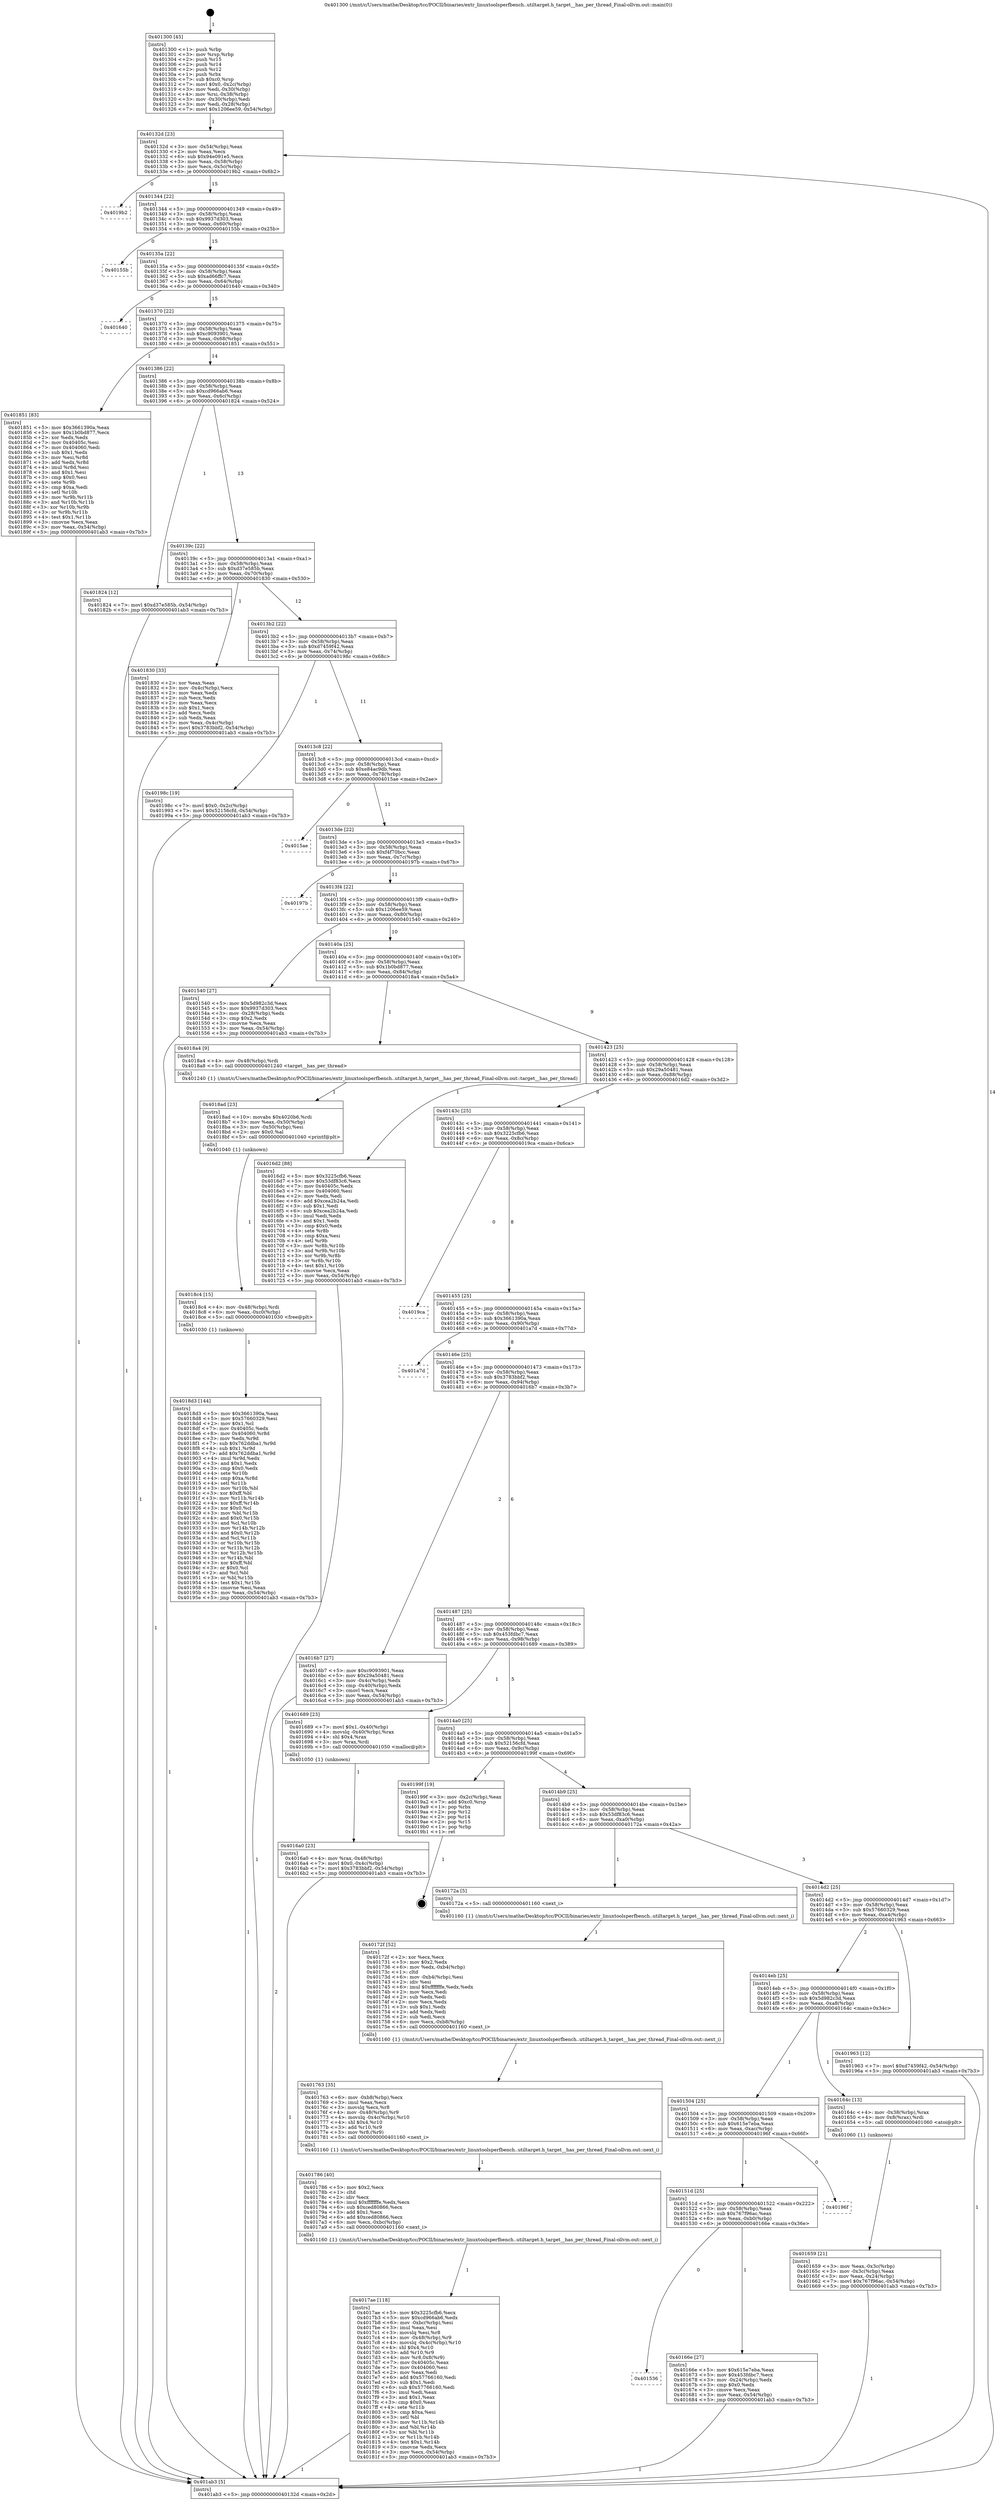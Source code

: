 digraph "0x401300" {
  label = "0x401300 (/mnt/c/Users/mathe/Desktop/tcc/POCII/binaries/extr_linuxtoolsperfbench..utiltarget.h_target__has_per_thread_Final-ollvm.out::main(0))"
  labelloc = "t"
  node[shape=record]

  Entry [label="",width=0.3,height=0.3,shape=circle,fillcolor=black,style=filled]
  "0x40132d" [label="{
     0x40132d [23]\l
     | [instrs]\l
     &nbsp;&nbsp;0x40132d \<+3\>: mov -0x54(%rbp),%eax\l
     &nbsp;&nbsp;0x401330 \<+2\>: mov %eax,%ecx\l
     &nbsp;&nbsp;0x401332 \<+6\>: sub $0x94e091e5,%ecx\l
     &nbsp;&nbsp;0x401338 \<+3\>: mov %eax,-0x58(%rbp)\l
     &nbsp;&nbsp;0x40133b \<+3\>: mov %ecx,-0x5c(%rbp)\l
     &nbsp;&nbsp;0x40133e \<+6\>: je 00000000004019b2 \<main+0x6b2\>\l
  }"]
  "0x4019b2" [label="{
     0x4019b2\l
  }", style=dashed]
  "0x401344" [label="{
     0x401344 [22]\l
     | [instrs]\l
     &nbsp;&nbsp;0x401344 \<+5\>: jmp 0000000000401349 \<main+0x49\>\l
     &nbsp;&nbsp;0x401349 \<+3\>: mov -0x58(%rbp),%eax\l
     &nbsp;&nbsp;0x40134c \<+5\>: sub $0x9937d303,%eax\l
     &nbsp;&nbsp;0x401351 \<+3\>: mov %eax,-0x60(%rbp)\l
     &nbsp;&nbsp;0x401354 \<+6\>: je 000000000040155b \<main+0x25b\>\l
  }"]
  Exit [label="",width=0.3,height=0.3,shape=circle,fillcolor=black,style=filled,peripheries=2]
  "0x40155b" [label="{
     0x40155b\l
  }", style=dashed]
  "0x40135a" [label="{
     0x40135a [22]\l
     | [instrs]\l
     &nbsp;&nbsp;0x40135a \<+5\>: jmp 000000000040135f \<main+0x5f\>\l
     &nbsp;&nbsp;0x40135f \<+3\>: mov -0x58(%rbp),%eax\l
     &nbsp;&nbsp;0x401362 \<+5\>: sub $0xad66ffc7,%eax\l
     &nbsp;&nbsp;0x401367 \<+3\>: mov %eax,-0x64(%rbp)\l
     &nbsp;&nbsp;0x40136a \<+6\>: je 0000000000401640 \<main+0x340\>\l
  }"]
  "0x4018d3" [label="{
     0x4018d3 [144]\l
     | [instrs]\l
     &nbsp;&nbsp;0x4018d3 \<+5\>: mov $0x3661390a,%eax\l
     &nbsp;&nbsp;0x4018d8 \<+5\>: mov $0x57660329,%esi\l
     &nbsp;&nbsp;0x4018dd \<+2\>: mov $0x1,%cl\l
     &nbsp;&nbsp;0x4018df \<+7\>: mov 0x40405c,%edx\l
     &nbsp;&nbsp;0x4018e6 \<+8\>: mov 0x404060,%r8d\l
     &nbsp;&nbsp;0x4018ee \<+3\>: mov %edx,%r9d\l
     &nbsp;&nbsp;0x4018f1 \<+7\>: sub $0x762ddba1,%r9d\l
     &nbsp;&nbsp;0x4018f8 \<+4\>: sub $0x1,%r9d\l
     &nbsp;&nbsp;0x4018fc \<+7\>: add $0x762ddba1,%r9d\l
     &nbsp;&nbsp;0x401903 \<+4\>: imul %r9d,%edx\l
     &nbsp;&nbsp;0x401907 \<+3\>: and $0x1,%edx\l
     &nbsp;&nbsp;0x40190a \<+3\>: cmp $0x0,%edx\l
     &nbsp;&nbsp;0x40190d \<+4\>: sete %r10b\l
     &nbsp;&nbsp;0x401911 \<+4\>: cmp $0xa,%r8d\l
     &nbsp;&nbsp;0x401915 \<+4\>: setl %r11b\l
     &nbsp;&nbsp;0x401919 \<+3\>: mov %r10b,%bl\l
     &nbsp;&nbsp;0x40191c \<+3\>: xor $0xff,%bl\l
     &nbsp;&nbsp;0x40191f \<+3\>: mov %r11b,%r14b\l
     &nbsp;&nbsp;0x401922 \<+4\>: xor $0xff,%r14b\l
     &nbsp;&nbsp;0x401926 \<+3\>: xor $0x0,%cl\l
     &nbsp;&nbsp;0x401929 \<+3\>: mov %bl,%r15b\l
     &nbsp;&nbsp;0x40192c \<+4\>: and $0x0,%r15b\l
     &nbsp;&nbsp;0x401930 \<+3\>: and %cl,%r10b\l
     &nbsp;&nbsp;0x401933 \<+3\>: mov %r14b,%r12b\l
     &nbsp;&nbsp;0x401936 \<+4\>: and $0x0,%r12b\l
     &nbsp;&nbsp;0x40193a \<+3\>: and %cl,%r11b\l
     &nbsp;&nbsp;0x40193d \<+3\>: or %r10b,%r15b\l
     &nbsp;&nbsp;0x401940 \<+3\>: or %r11b,%r12b\l
     &nbsp;&nbsp;0x401943 \<+3\>: xor %r12b,%r15b\l
     &nbsp;&nbsp;0x401946 \<+3\>: or %r14b,%bl\l
     &nbsp;&nbsp;0x401949 \<+3\>: xor $0xff,%bl\l
     &nbsp;&nbsp;0x40194c \<+3\>: or $0x0,%cl\l
     &nbsp;&nbsp;0x40194f \<+2\>: and %cl,%bl\l
     &nbsp;&nbsp;0x401951 \<+3\>: or %bl,%r15b\l
     &nbsp;&nbsp;0x401954 \<+4\>: test $0x1,%r15b\l
     &nbsp;&nbsp;0x401958 \<+3\>: cmovne %esi,%eax\l
     &nbsp;&nbsp;0x40195b \<+3\>: mov %eax,-0x54(%rbp)\l
     &nbsp;&nbsp;0x40195e \<+5\>: jmp 0000000000401ab3 \<main+0x7b3\>\l
  }"]
  "0x401640" [label="{
     0x401640\l
  }", style=dashed]
  "0x401370" [label="{
     0x401370 [22]\l
     | [instrs]\l
     &nbsp;&nbsp;0x401370 \<+5\>: jmp 0000000000401375 \<main+0x75\>\l
     &nbsp;&nbsp;0x401375 \<+3\>: mov -0x58(%rbp),%eax\l
     &nbsp;&nbsp;0x401378 \<+5\>: sub $0xc9093901,%eax\l
     &nbsp;&nbsp;0x40137d \<+3\>: mov %eax,-0x68(%rbp)\l
     &nbsp;&nbsp;0x401380 \<+6\>: je 0000000000401851 \<main+0x551\>\l
  }"]
  "0x4018c4" [label="{
     0x4018c4 [15]\l
     | [instrs]\l
     &nbsp;&nbsp;0x4018c4 \<+4\>: mov -0x48(%rbp),%rdi\l
     &nbsp;&nbsp;0x4018c8 \<+6\>: mov %eax,-0xc0(%rbp)\l
     &nbsp;&nbsp;0x4018ce \<+5\>: call 0000000000401030 \<free@plt\>\l
     | [calls]\l
     &nbsp;&nbsp;0x401030 \{1\} (unknown)\l
  }"]
  "0x401851" [label="{
     0x401851 [83]\l
     | [instrs]\l
     &nbsp;&nbsp;0x401851 \<+5\>: mov $0x3661390a,%eax\l
     &nbsp;&nbsp;0x401856 \<+5\>: mov $0x1b0bd877,%ecx\l
     &nbsp;&nbsp;0x40185b \<+2\>: xor %edx,%edx\l
     &nbsp;&nbsp;0x40185d \<+7\>: mov 0x40405c,%esi\l
     &nbsp;&nbsp;0x401864 \<+7\>: mov 0x404060,%edi\l
     &nbsp;&nbsp;0x40186b \<+3\>: sub $0x1,%edx\l
     &nbsp;&nbsp;0x40186e \<+3\>: mov %esi,%r8d\l
     &nbsp;&nbsp;0x401871 \<+3\>: add %edx,%r8d\l
     &nbsp;&nbsp;0x401874 \<+4\>: imul %r8d,%esi\l
     &nbsp;&nbsp;0x401878 \<+3\>: and $0x1,%esi\l
     &nbsp;&nbsp;0x40187b \<+3\>: cmp $0x0,%esi\l
     &nbsp;&nbsp;0x40187e \<+4\>: sete %r9b\l
     &nbsp;&nbsp;0x401882 \<+3\>: cmp $0xa,%edi\l
     &nbsp;&nbsp;0x401885 \<+4\>: setl %r10b\l
     &nbsp;&nbsp;0x401889 \<+3\>: mov %r9b,%r11b\l
     &nbsp;&nbsp;0x40188c \<+3\>: and %r10b,%r11b\l
     &nbsp;&nbsp;0x40188f \<+3\>: xor %r10b,%r9b\l
     &nbsp;&nbsp;0x401892 \<+3\>: or %r9b,%r11b\l
     &nbsp;&nbsp;0x401895 \<+4\>: test $0x1,%r11b\l
     &nbsp;&nbsp;0x401899 \<+3\>: cmovne %ecx,%eax\l
     &nbsp;&nbsp;0x40189c \<+3\>: mov %eax,-0x54(%rbp)\l
     &nbsp;&nbsp;0x40189f \<+5\>: jmp 0000000000401ab3 \<main+0x7b3\>\l
  }"]
  "0x401386" [label="{
     0x401386 [22]\l
     | [instrs]\l
     &nbsp;&nbsp;0x401386 \<+5\>: jmp 000000000040138b \<main+0x8b\>\l
     &nbsp;&nbsp;0x40138b \<+3\>: mov -0x58(%rbp),%eax\l
     &nbsp;&nbsp;0x40138e \<+5\>: sub $0xcd966ab6,%eax\l
     &nbsp;&nbsp;0x401393 \<+3\>: mov %eax,-0x6c(%rbp)\l
     &nbsp;&nbsp;0x401396 \<+6\>: je 0000000000401824 \<main+0x524\>\l
  }"]
  "0x4018ad" [label="{
     0x4018ad [23]\l
     | [instrs]\l
     &nbsp;&nbsp;0x4018ad \<+10\>: movabs $0x4020b6,%rdi\l
     &nbsp;&nbsp;0x4018b7 \<+3\>: mov %eax,-0x50(%rbp)\l
     &nbsp;&nbsp;0x4018ba \<+3\>: mov -0x50(%rbp),%esi\l
     &nbsp;&nbsp;0x4018bd \<+2\>: mov $0x0,%al\l
     &nbsp;&nbsp;0x4018bf \<+5\>: call 0000000000401040 \<printf@plt\>\l
     | [calls]\l
     &nbsp;&nbsp;0x401040 \{1\} (unknown)\l
  }"]
  "0x401824" [label="{
     0x401824 [12]\l
     | [instrs]\l
     &nbsp;&nbsp;0x401824 \<+7\>: movl $0xd37e585b,-0x54(%rbp)\l
     &nbsp;&nbsp;0x40182b \<+5\>: jmp 0000000000401ab3 \<main+0x7b3\>\l
  }"]
  "0x40139c" [label="{
     0x40139c [22]\l
     | [instrs]\l
     &nbsp;&nbsp;0x40139c \<+5\>: jmp 00000000004013a1 \<main+0xa1\>\l
     &nbsp;&nbsp;0x4013a1 \<+3\>: mov -0x58(%rbp),%eax\l
     &nbsp;&nbsp;0x4013a4 \<+5\>: sub $0xd37e585b,%eax\l
     &nbsp;&nbsp;0x4013a9 \<+3\>: mov %eax,-0x70(%rbp)\l
     &nbsp;&nbsp;0x4013ac \<+6\>: je 0000000000401830 \<main+0x530\>\l
  }"]
  "0x4017ae" [label="{
     0x4017ae [118]\l
     | [instrs]\l
     &nbsp;&nbsp;0x4017ae \<+5\>: mov $0x3225cfb6,%ecx\l
     &nbsp;&nbsp;0x4017b3 \<+5\>: mov $0xcd966ab6,%edx\l
     &nbsp;&nbsp;0x4017b8 \<+6\>: mov -0xbc(%rbp),%esi\l
     &nbsp;&nbsp;0x4017be \<+3\>: imul %eax,%esi\l
     &nbsp;&nbsp;0x4017c1 \<+3\>: movslq %esi,%r8\l
     &nbsp;&nbsp;0x4017c4 \<+4\>: mov -0x48(%rbp),%r9\l
     &nbsp;&nbsp;0x4017c8 \<+4\>: movslq -0x4c(%rbp),%r10\l
     &nbsp;&nbsp;0x4017cc \<+4\>: shl $0x4,%r10\l
     &nbsp;&nbsp;0x4017d0 \<+3\>: add %r10,%r9\l
     &nbsp;&nbsp;0x4017d3 \<+4\>: mov %r8,0x8(%r9)\l
     &nbsp;&nbsp;0x4017d7 \<+7\>: mov 0x40405c,%eax\l
     &nbsp;&nbsp;0x4017de \<+7\>: mov 0x404060,%esi\l
     &nbsp;&nbsp;0x4017e5 \<+2\>: mov %eax,%edi\l
     &nbsp;&nbsp;0x4017e7 \<+6\>: add $0x57766160,%edi\l
     &nbsp;&nbsp;0x4017ed \<+3\>: sub $0x1,%edi\l
     &nbsp;&nbsp;0x4017f0 \<+6\>: sub $0x57766160,%edi\l
     &nbsp;&nbsp;0x4017f6 \<+3\>: imul %edi,%eax\l
     &nbsp;&nbsp;0x4017f9 \<+3\>: and $0x1,%eax\l
     &nbsp;&nbsp;0x4017fc \<+3\>: cmp $0x0,%eax\l
     &nbsp;&nbsp;0x4017ff \<+4\>: sete %r11b\l
     &nbsp;&nbsp;0x401803 \<+3\>: cmp $0xa,%esi\l
     &nbsp;&nbsp;0x401806 \<+3\>: setl %bl\l
     &nbsp;&nbsp;0x401809 \<+3\>: mov %r11b,%r14b\l
     &nbsp;&nbsp;0x40180c \<+3\>: and %bl,%r14b\l
     &nbsp;&nbsp;0x40180f \<+3\>: xor %bl,%r11b\l
     &nbsp;&nbsp;0x401812 \<+3\>: or %r11b,%r14b\l
     &nbsp;&nbsp;0x401815 \<+4\>: test $0x1,%r14b\l
     &nbsp;&nbsp;0x401819 \<+3\>: cmovne %edx,%ecx\l
     &nbsp;&nbsp;0x40181c \<+3\>: mov %ecx,-0x54(%rbp)\l
     &nbsp;&nbsp;0x40181f \<+5\>: jmp 0000000000401ab3 \<main+0x7b3\>\l
  }"]
  "0x401830" [label="{
     0x401830 [33]\l
     | [instrs]\l
     &nbsp;&nbsp;0x401830 \<+2\>: xor %eax,%eax\l
     &nbsp;&nbsp;0x401832 \<+3\>: mov -0x4c(%rbp),%ecx\l
     &nbsp;&nbsp;0x401835 \<+2\>: mov %eax,%edx\l
     &nbsp;&nbsp;0x401837 \<+2\>: sub %ecx,%edx\l
     &nbsp;&nbsp;0x401839 \<+2\>: mov %eax,%ecx\l
     &nbsp;&nbsp;0x40183b \<+3\>: sub $0x1,%ecx\l
     &nbsp;&nbsp;0x40183e \<+2\>: add %ecx,%edx\l
     &nbsp;&nbsp;0x401840 \<+2\>: sub %edx,%eax\l
     &nbsp;&nbsp;0x401842 \<+3\>: mov %eax,-0x4c(%rbp)\l
     &nbsp;&nbsp;0x401845 \<+7\>: movl $0x3783bbf2,-0x54(%rbp)\l
     &nbsp;&nbsp;0x40184c \<+5\>: jmp 0000000000401ab3 \<main+0x7b3\>\l
  }"]
  "0x4013b2" [label="{
     0x4013b2 [22]\l
     | [instrs]\l
     &nbsp;&nbsp;0x4013b2 \<+5\>: jmp 00000000004013b7 \<main+0xb7\>\l
     &nbsp;&nbsp;0x4013b7 \<+3\>: mov -0x58(%rbp),%eax\l
     &nbsp;&nbsp;0x4013ba \<+5\>: sub $0xd7459f42,%eax\l
     &nbsp;&nbsp;0x4013bf \<+3\>: mov %eax,-0x74(%rbp)\l
     &nbsp;&nbsp;0x4013c2 \<+6\>: je 000000000040198c \<main+0x68c\>\l
  }"]
  "0x401786" [label="{
     0x401786 [40]\l
     | [instrs]\l
     &nbsp;&nbsp;0x401786 \<+5\>: mov $0x2,%ecx\l
     &nbsp;&nbsp;0x40178b \<+1\>: cltd\l
     &nbsp;&nbsp;0x40178c \<+2\>: idiv %ecx\l
     &nbsp;&nbsp;0x40178e \<+6\>: imul $0xfffffffe,%edx,%ecx\l
     &nbsp;&nbsp;0x401794 \<+6\>: sub $0xced80866,%ecx\l
     &nbsp;&nbsp;0x40179a \<+3\>: add $0x1,%ecx\l
     &nbsp;&nbsp;0x40179d \<+6\>: add $0xced80866,%ecx\l
     &nbsp;&nbsp;0x4017a3 \<+6\>: mov %ecx,-0xbc(%rbp)\l
     &nbsp;&nbsp;0x4017a9 \<+5\>: call 0000000000401160 \<next_i\>\l
     | [calls]\l
     &nbsp;&nbsp;0x401160 \{1\} (/mnt/c/Users/mathe/Desktop/tcc/POCII/binaries/extr_linuxtoolsperfbench..utiltarget.h_target__has_per_thread_Final-ollvm.out::next_i)\l
  }"]
  "0x40198c" [label="{
     0x40198c [19]\l
     | [instrs]\l
     &nbsp;&nbsp;0x40198c \<+7\>: movl $0x0,-0x2c(%rbp)\l
     &nbsp;&nbsp;0x401993 \<+7\>: movl $0x52156cfd,-0x54(%rbp)\l
     &nbsp;&nbsp;0x40199a \<+5\>: jmp 0000000000401ab3 \<main+0x7b3\>\l
  }"]
  "0x4013c8" [label="{
     0x4013c8 [22]\l
     | [instrs]\l
     &nbsp;&nbsp;0x4013c8 \<+5\>: jmp 00000000004013cd \<main+0xcd\>\l
     &nbsp;&nbsp;0x4013cd \<+3\>: mov -0x58(%rbp),%eax\l
     &nbsp;&nbsp;0x4013d0 \<+5\>: sub $0xe84ac9db,%eax\l
     &nbsp;&nbsp;0x4013d5 \<+3\>: mov %eax,-0x78(%rbp)\l
     &nbsp;&nbsp;0x4013d8 \<+6\>: je 00000000004015ae \<main+0x2ae\>\l
  }"]
  "0x401763" [label="{
     0x401763 [35]\l
     | [instrs]\l
     &nbsp;&nbsp;0x401763 \<+6\>: mov -0xb8(%rbp),%ecx\l
     &nbsp;&nbsp;0x401769 \<+3\>: imul %eax,%ecx\l
     &nbsp;&nbsp;0x40176c \<+3\>: movslq %ecx,%r8\l
     &nbsp;&nbsp;0x40176f \<+4\>: mov -0x48(%rbp),%r9\l
     &nbsp;&nbsp;0x401773 \<+4\>: movslq -0x4c(%rbp),%r10\l
     &nbsp;&nbsp;0x401777 \<+4\>: shl $0x4,%r10\l
     &nbsp;&nbsp;0x40177b \<+3\>: add %r10,%r9\l
     &nbsp;&nbsp;0x40177e \<+3\>: mov %r8,(%r9)\l
     &nbsp;&nbsp;0x401781 \<+5\>: call 0000000000401160 \<next_i\>\l
     | [calls]\l
     &nbsp;&nbsp;0x401160 \{1\} (/mnt/c/Users/mathe/Desktop/tcc/POCII/binaries/extr_linuxtoolsperfbench..utiltarget.h_target__has_per_thread_Final-ollvm.out::next_i)\l
  }"]
  "0x4015ae" [label="{
     0x4015ae\l
  }", style=dashed]
  "0x4013de" [label="{
     0x4013de [22]\l
     | [instrs]\l
     &nbsp;&nbsp;0x4013de \<+5\>: jmp 00000000004013e3 \<main+0xe3\>\l
     &nbsp;&nbsp;0x4013e3 \<+3\>: mov -0x58(%rbp),%eax\l
     &nbsp;&nbsp;0x4013e6 \<+5\>: sub $0xf4f70bcc,%eax\l
     &nbsp;&nbsp;0x4013eb \<+3\>: mov %eax,-0x7c(%rbp)\l
     &nbsp;&nbsp;0x4013ee \<+6\>: je 000000000040197b \<main+0x67b\>\l
  }"]
  "0x40172f" [label="{
     0x40172f [52]\l
     | [instrs]\l
     &nbsp;&nbsp;0x40172f \<+2\>: xor %ecx,%ecx\l
     &nbsp;&nbsp;0x401731 \<+5\>: mov $0x2,%edx\l
     &nbsp;&nbsp;0x401736 \<+6\>: mov %edx,-0xb4(%rbp)\l
     &nbsp;&nbsp;0x40173c \<+1\>: cltd\l
     &nbsp;&nbsp;0x40173d \<+6\>: mov -0xb4(%rbp),%esi\l
     &nbsp;&nbsp;0x401743 \<+2\>: idiv %esi\l
     &nbsp;&nbsp;0x401745 \<+6\>: imul $0xfffffffe,%edx,%edx\l
     &nbsp;&nbsp;0x40174b \<+2\>: mov %ecx,%edi\l
     &nbsp;&nbsp;0x40174d \<+2\>: sub %edx,%edi\l
     &nbsp;&nbsp;0x40174f \<+2\>: mov %ecx,%edx\l
     &nbsp;&nbsp;0x401751 \<+3\>: sub $0x1,%edx\l
     &nbsp;&nbsp;0x401754 \<+2\>: add %edx,%edi\l
     &nbsp;&nbsp;0x401756 \<+2\>: sub %edi,%ecx\l
     &nbsp;&nbsp;0x401758 \<+6\>: mov %ecx,-0xb8(%rbp)\l
     &nbsp;&nbsp;0x40175e \<+5\>: call 0000000000401160 \<next_i\>\l
     | [calls]\l
     &nbsp;&nbsp;0x401160 \{1\} (/mnt/c/Users/mathe/Desktop/tcc/POCII/binaries/extr_linuxtoolsperfbench..utiltarget.h_target__has_per_thread_Final-ollvm.out::next_i)\l
  }"]
  "0x40197b" [label="{
     0x40197b\l
  }", style=dashed]
  "0x4013f4" [label="{
     0x4013f4 [22]\l
     | [instrs]\l
     &nbsp;&nbsp;0x4013f4 \<+5\>: jmp 00000000004013f9 \<main+0xf9\>\l
     &nbsp;&nbsp;0x4013f9 \<+3\>: mov -0x58(%rbp),%eax\l
     &nbsp;&nbsp;0x4013fc \<+5\>: sub $0x1206ee59,%eax\l
     &nbsp;&nbsp;0x401401 \<+3\>: mov %eax,-0x80(%rbp)\l
     &nbsp;&nbsp;0x401404 \<+6\>: je 0000000000401540 \<main+0x240\>\l
  }"]
  "0x4016a0" [label="{
     0x4016a0 [23]\l
     | [instrs]\l
     &nbsp;&nbsp;0x4016a0 \<+4\>: mov %rax,-0x48(%rbp)\l
     &nbsp;&nbsp;0x4016a4 \<+7\>: movl $0x0,-0x4c(%rbp)\l
     &nbsp;&nbsp;0x4016ab \<+7\>: movl $0x3783bbf2,-0x54(%rbp)\l
     &nbsp;&nbsp;0x4016b2 \<+5\>: jmp 0000000000401ab3 \<main+0x7b3\>\l
  }"]
  "0x401540" [label="{
     0x401540 [27]\l
     | [instrs]\l
     &nbsp;&nbsp;0x401540 \<+5\>: mov $0x5d982c3d,%eax\l
     &nbsp;&nbsp;0x401545 \<+5\>: mov $0x9937d303,%ecx\l
     &nbsp;&nbsp;0x40154a \<+3\>: mov -0x28(%rbp),%edx\l
     &nbsp;&nbsp;0x40154d \<+3\>: cmp $0x2,%edx\l
     &nbsp;&nbsp;0x401550 \<+3\>: cmovne %ecx,%eax\l
     &nbsp;&nbsp;0x401553 \<+3\>: mov %eax,-0x54(%rbp)\l
     &nbsp;&nbsp;0x401556 \<+5\>: jmp 0000000000401ab3 \<main+0x7b3\>\l
  }"]
  "0x40140a" [label="{
     0x40140a [25]\l
     | [instrs]\l
     &nbsp;&nbsp;0x40140a \<+5\>: jmp 000000000040140f \<main+0x10f\>\l
     &nbsp;&nbsp;0x40140f \<+3\>: mov -0x58(%rbp),%eax\l
     &nbsp;&nbsp;0x401412 \<+5\>: sub $0x1b0bd877,%eax\l
     &nbsp;&nbsp;0x401417 \<+6\>: mov %eax,-0x84(%rbp)\l
     &nbsp;&nbsp;0x40141d \<+6\>: je 00000000004018a4 \<main+0x5a4\>\l
  }"]
  "0x401ab3" [label="{
     0x401ab3 [5]\l
     | [instrs]\l
     &nbsp;&nbsp;0x401ab3 \<+5\>: jmp 000000000040132d \<main+0x2d\>\l
  }"]
  "0x401300" [label="{
     0x401300 [45]\l
     | [instrs]\l
     &nbsp;&nbsp;0x401300 \<+1\>: push %rbp\l
     &nbsp;&nbsp;0x401301 \<+3\>: mov %rsp,%rbp\l
     &nbsp;&nbsp;0x401304 \<+2\>: push %r15\l
     &nbsp;&nbsp;0x401306 \<+2\>: push %r14\l
     &nbsp;&nbsp;0x401308 \<+2\>: push %r12\l
     &nbsp;&nbsp;0x40130a \<+1\>: push %rbx\l
     &nbsp;&nbsp;0x40130b \<+7\>: sub $0xc0,%rsp\l
     &nbsp;&nbsp;0x401312 \<+7\>: movl $0x0,-0x2c(%rbp)\l
     &nbsp;&nbsp;0x401319 \<+3\>: mov %edi,-0x30(%rbp)\l
     &nbsp;&nbsp;0x40131c \<+4\>: mov %rsi,-0x38(%rbp)\l
     &nbsp;&nbsp;0x401320 \<+3\>: mov -0x30(%rbp),%edi\l
     &nbsp;&nbsp;0x401323 \<+3\>: mov %edi,-0x28(%rbp)\l
     &nbsp;&nbsp;0x401326 \<+7\>: movl $0x1206ee59,-0x54(%rbp)\l
  }"]
  "0x401536" [label="{
     0x401536\l
  }", style=dashed]
  "0x4018a4" [label="{
     0x4018a4 [9]\l
     | [instrs]\l
     &nbsp;&nbsp;0x4018a4 \<+4\>: mov -0x48(%rbp),%rdi\l
     &nbsp;&nbsp;0x4018a8 \<+5\>: call 0000000000401240 \<target__has_per_thread\>\l
     | [calls]\l
     &nbsp;&nbsp;0x401240 \{1\} (/mnt/c/Users/mathe/Desktop/tcc/POCII/binaries/extr_linuxtoolsperfbench..utiltarget.h_target__has_per_thread_Final-ollvm.out::target__has_per_thread)\l
  }"]
  "0x401423" [label="{
     0x401423 [25]\l
     | [instrs]\l
     &nbsp;&nbsp;0x401423 \<+5\>: jmp 0000000000401428 \<main+0x128\>\l
     &nbsp;&nbsp;0x401428 \<+3\>: mov -0x58(%rbp),%eax\l
     &nbsp;&nbsp;0x40142b \<+5\>: sub $0x29a50481,%eax\l
     &nbsp;&nbsp;0x401430 \<+6\>: mov %eax,-0x88(%rbp)\l
     &nbsp;&nbsp;0x401436 \<+6\>: je 00000000004016d2 \<main+0x3d2\>\l
  }"]
  "0x40166e" [label="{
     0x40166e [27]\l
     | [instrs]\l
     &nbsp;&nbsp;0x40166e \<+5\>: mov $0x615e7eba,%eax\l
     &nbsp;&nbsp;0x401673 \<+5\>: mov $0x453fdbc7,%ecx\l
     &nbsp;&nbsp;0x401678 \<+3\>: mov -0x24(%rbp),%edx\l
     &nbsp;&nbsp;0x40167b \<+3\>: cmp $0x0,%edx\l
     &nbsp;&nbsp;0x40167e \<+3\>: cmove %ecx,%eax\l
     &nbsp;&nbsp;0x401681 \<+3\>: mov %eax,-0x54(%rbp)\l
     &nbsp;&nbsp;0x401684 \<+5\>: jmp 0000000000401ab3 \<main+0x7b3\>\l
  }"]
  "0x4016d2" [label="{
     0x4016d2 [88]\l
     | [instrs]\l
     &nbsp;&nbsp;0x4016d2 \<+5\>: mov $0x3225cfb6,%eax\l
     &nbsp;&nbsp;0x4016d7 \<+5\>: mov $0x53df83c6,%ecx\l
     &nbsp;&nbsp;0x4016dc \<+7\>: mov 0x40405c,%edx\l
     &nbsp;&nbsp;0x4016e3 \<+7\>: mov 0x404060,%esi\l
     &nbsp;&nbsp;0x4016ea \<+2\>: mov %edx,%edi\l
     &nbsp;&nbsp;0x4016ec \<+6\>: add $0xcea2b24a,%edi\l
     &nbsp;&nbsp;0x4016f2 \<+3\>: sub $0x1,%edi\l
     &nbsp;&nbsp;0x4016f5 \<+6\>: sub $0xcea2b24a,%edi\l
     &nbsp;&nbsp;0x4016fb \<+3\>: imul %edi,%edx\l
     &nbsp;&nbsp;0x4016fe \<+3\>: and $0x1,%edx\l
     &nbsp;&nbsp;0x401701 \<+3\>: cmp $0x0,%edx\l
     &nbsp;&nbsp;0x401704 \<+4\>: sete %r8b\l
     &nbsp;&nbsp;0x401708 \<+3\>: cmp $0xa,%esi\l
     &nbsp;&nbsp;0x40170b \<+4\>: setl %r9b\l
     &nbsp;&nbsp;0x40170f \<+3\>: mov %r8b,%r10b\l
     &nbsp;&nbsp;0x401712 \<+3\>: and %r9b,%r10b\l
     &nbsp;&nbsp;0x401715 \<+3\>: xor %r9b,%r8b\l
     &nbsp;&nbsp;0x401718 \<+3\>: or %r8b,%r10b\l
     &nbsp;&nbsp;0x40171b \<+4\>: test $0x1,%r10b\l
     &nbsp;&nbsp;0x40171f \<+3\>: cmovne %ecx,%eax\l
     &nbsp;&nbsp;0x401722 \<+3\>: mov %eax,-0x54(%rbp)\l
     &nbsp;&nbsp;0x401725 \<+5\>: jmp 0000000000401ab3 \<main+0x7b3\>\l
  }"]
  "0x40143c" [label="{
     0x40143c [25]\l
     | [instrs]\l
     &nbsp;&nbsp;0x40143c \<+5\>: jmp 0000000000401441 \<main+0x141\>\l
     &nbsp;&nbsp;0x401441 \<+3\>: mov -0x58(%rbp),%eax\l
     &nbsp;&nbsp;0x401444 \<+5\>: sub $0x3225cfb6,%eax\l
     &nbsp;&nbsp;0x401449 \<+6\>: mov %eax,-0x8c(%rbp)\l
     &nbsp;&nbsp;0x40144f \<+6\>: je 00000000004019ca \<main+0x6ca\>\l
  }"]
  "0x40151d" [label="{
     0x40151d [25]\l
     | [instrs]\l
     &nbsp;&nbsp;0x40151d \<+5\>: jmp 0000000000401522 \<main+0x222\>\l
     &nbsp;&nbsp;0x401522 \<+3\>: mov -0x58(%rbp),%eax\l
     &nbsp;&nbsp;0x401525 \<+5\>: sub $0x767f96ac,%eax\l
     &nbsp;&nbsp;0x40152a \<+6\>: mov %eax,-0xb0(%rbp)\l
     &nbsp;&nbsp;0x401530 \<+6\>: je 000000000040166e \<main+0x36e\>\l
  }"]
  "0x4019ca" [label="{
     0x4019ca\l
  }", style=dashed]
  "0x401455" [label="{
     0x401455 [25]\l
     | [instrs]\l
     &nbsp;&nbsp;0x401455 \<+5\>: jmp 000000000040145a \<main+0x15a\>\l
     &nbsp;&nbsp;0x40145a \<+3\>: mov -0x58(%rbp),%eax\l
     &nbsp;&nbsp;0x40145d \<+5\>: sub $0x3661390a,%eax\l
     &nbsp;&nbsp;0x401462 \<+6\>: mov %eax,-0x90(%rbp)\l
     &nbsp;&nbsp;0x401468 \<+6\>: je 0000000000401a7d \<main+0x77d\>\l
  }"]
  "0x40196f" [label="{
     0x40196f\l
  }", style=dashed]
  "0x401a7d" [label="{
     0x401a7d\l
  }", style=dashed]
  "0x40146e" [label="{
     0x40146e [25]\l
     | [instrs]\l
     &nbsp;&nbsp;0x40146e \<+5\>: jmp 0000000000401473 \<main+0x173\>\l
     &nbsp;&nbsp;0x401473 \<+3\>: mov -0x58(%rbp),%eax\l
     &nbsp;&nbsp;0x401476 \<+5\>: sub $0x3783bbf2,%eax\l
     &nbsp;&nbsp;0x40147b \<+6\>: mov %eax,-0x94(%rbp)\l
     &nbsp;&nbsp;0x401481 \<+6\>: je 00000000004016b7 \<main+0x3b7\>\l
  }"]
  "0x401659" [label="{
     0x401659 [21]\l
     | [instrs]\l
     &nbsp;&nbsp;0x401659 \<+3\>: mov %eax,-0x3c(%rbp)\l
     &nbsp;&nbsp;0x40165c \<+3\>: mov -0x3c(%rbp),%eax\l
     &nbsp;&nbsp;0x40165f \<+3\>: mov %eax,-0x24(%rbp)\l
     &nbsp;&nbsp;0x401662 \<+7\>: movl $0x767f96ac,-0x54(%rbp)\l
     &nbsp;&nbsp;0x401669 \<+5\>: jmp 0000000000401ab3 \<main+0x7b3\>\l
  }"]
  "0x4016b7" [label="{
     0x4016b7 [27]\l
     | [instrs]\l
     &nbsp;&nbsp;0x4016b7 \<+5\>: mov $0xc9093901,%eax\l
     &nbsp;&nbsp;0x4016bc \<+5\>: mov $0x29a50481,%ecx\l
     &nbsp;&nbsp;0x4016c1 \<+3\>: mov -0x4c(%rbp),%edx\l
     &nbsp;&nbsp;0x4016c4 \<+3\>: cmp -0x40(%rbp),%edx\l
     &nbsp;&nbsp;0x4016c7 \<+3\>: cmovl %ecx,%eax\l
     &nbsp;&nbsp;0x4016ca \<+3\>: mov %eax,-0x54(%rbp)\l
     &nbsp;&nbsp;0x4016cd \<+5\>: jmp 0000000000401ab3 \<main+0x7b3\>\l
  }"]
  "0x401487" [label="{
     0x401487 [25]\l
     | [instrs]\l
     &nbsp;&nbsp;0x401487 \<+5\>: jmp 000000000040148c \<main+0x18c\>\l
     &nbsp;&nbsp;0x40148c \<+3\>: mov -0x58(%rbp),%eax\l
     &nbsp;&nbsp;0x40148f \<+5\>: sub $0x453fdbc7,%eax\l
     &nbsp;&nbsp;0x401494 \<+6\>: mov %eax,-0x98(%rbp)\l
     &nbsp;&nbsp;0x40149a \<+6\>: je 0000000000401689 \<main+0x389\>\l
  }"]
  "0x401504" [label="{
     0x401504 [25]\l
     | [instrs]\l
     &nbsp;&nbsp;0x401504 \<+5\>: jmp 0000000000401509 \<main+0x209\>\l
     &nbsp;&nbsp;0x401509 \<+3\>: mov -0x58(%rbp),%eax\l
     &nbsp;&nbsp;0x40150c \<+5\>: sub $0x615e7eba,%eax\l
     &nbsp;&nbsp;0x401511 \<+6\>: mov %eax,-0xac(%rbp)\l
     &nbsp;&nbsp;0x401517 \<+6\>: je 000000000040196f \<main+0x66f\>\l
  }"]
  "0x401689" [label="{
     0x401689 [23]\l
     | [instrs]\l
     &nbsp;&nbsp;0x401689 \<+7\>: movl $0x1,-0x40(%rbp)\l
     &nbsp;&nbsp;0x401690 \<+4\>: movslq -0x40(%rbp),%rax\l
     &nbsp;&nbsp;0x401694 \<+4\>: shl $0x4,%rax\l
     &nbsp;&nbsp;0x401698 \<+3\>: mov %rax,%rdi\l
     &nbsp;&nbsp;0x40169b \<+5\>: call 0000000000401050 \<malloc@plt\>\l
     | [calls]\l
     &nbsp;&nbsp;0x401050 \{1\} (unknown)\l
  }"]
  "0x4014a0" [label="{
     0x4014a0 [25]\l
     | [instrs]\l
     &nbsp;&nbsp;0x4014a0 \<+5\>: jmp 00000000004014a5 \<main+0x1a5\>\l
     &nbsp;&nbsp;0x4014a5 \<+3\>: mov -0x58(%rbp),%eax\l
     &nbsp;&nbsp;0x4014a8 \<+5\>: sub $0x52156cfd,%eax\l
     &nbsp;&nbsp;0x4014ad \<+6\>: mov %eax,-0x9c(%rbp)\l
     &nbsp;&nbsp;0x4014b3 \<+6\>: je 000000000040199f \<main+0x69f\>\l
  }"]
  "0x40164c" [label="{
     0x40164c [13]\l
     | [instrs]\l
     &nbsp;&nbsp;0x40164c \<+4\>: mov -0x38(%rbp),%rax\l
     &nbsp;&nbsp;0x401650 \<+4\>: mov 0x8(%rax),%rdi\l
     &nbsp;&nbsp;0x401654 \<+5\>: call 0000000000401060 \<atoi@plt\>\l
     | [calls]\l
     &nbsp;&nbsp;0x401060 \{1\} (unknown)\l
  }"]
  "0x40199f" [label="{
     0x40199f [19]\l
     | [instrs]\l
     &nbsp;&nbsp;0x40199f \<+3\>: mov -0x2c(%rbp),%eax\l
     &nbsp;&nbsp;0x4019a2 \<+7\>: add $0xc0,%rsp\l
     &nbsp;&nbsp;0x4019a9 \<+1\>: pop %rbx\l
     &nbsp;&nbsp;0x4019aa \<+2\>: pop %r12\l
     &nbsp;&nbsp;0x4019ac \<+2\>: pop %r14\l
     &nbsp;&nbsp;0x4019ae \<+2\>: pop %r15\l
     &nbsp;&nbsp;0x4019b0 \<+1\>: pop %rbp\l
     &nbsp;&nbsp;0x4019b1 \<+1\>: ret\l
  }"]
  "0x4014b9" [label="{
     0x4014b9 [25]\l
     | [instrs]\l
     &nbsp;&nbsp;0x4014b9 \<+5\>: jmp 00000000004014be \<main+0x1be\>\l
     &nbsp;&nbsp;0x4014be \<+3\>: mov -0x58(%rbp),%eax\l
     &nbsp;&nbsp;0x4014c1 \<+5\>: sub $0x53df83c6,%eax\l
     &nbsp;&nbsp;0x4014c6 \<+6\>: mov %eax,-0xa0(%rbp)\l
     &nbsp;&nbsp;0x4014cc \<+6\>: je 000000000040172a \<main+0x42a\>\l
  }"]
  "0x4014eb" [label="{
     0x4014eb [25]\l
     | [instrs]\l
     &nbsp;&nbsp;0x4014eb \<+5\>: jmp 00000000004014f0 \<main+0x1f0\>\l
     &nbsp;&nbsp;0x4014f0 \<+3\>: mov -0x58(%rbp),%eax\l
     &nbsp;&nbsp;0x4014f3 \<+5\>: sub $0x5d982c3d,%eax\l
     &nbsp;&nbsp;0x4014f8 \<+6\>: mov %eax,-0xa8(%rbp)\l
     &nbsp;&nbsp;0x4014fe \<+6\>: je 000000000040164c \<main+0x34c\>\l
  }"]
  "0x40172a" [label="{
     0x40172a [5]\l
     | [instrs]\l
     &nbsp;&nbsp;0x40172a \<+5\>: call 0000000000401160 \<next_i\>\l
     | [calls]\l
     &nbsp;&nbsp;0x401160 \{1\} (/mnt/c/Users/mathe/Desktop/tcc/POCII/binaries/extr_linuxtoolsperfbench..utiltarget.h_target__has_per_thread_Final-ollvm.out::next_i)\l
  }"]
  "0x4014d2" [label="{
     0x4014d2 [25]\l
     | [instrs]\l
     &nbsp;&nbsp;0x4014d2 \<+5\>: jmp 00000000004014d7 \<main+0x1d7\>\l
     &nbsp;&nbsp;0x4014d7 \<+3\>: mov -0x58(%rbp),%eax\l
     &nbsp;&nbsp;0x4014da \<+5\>: sub $0x57660329,%eax\l
     &nbsp;&nbsp;0x4014df \<+6\>: mov %eax,-0xa4(%rbp)\l
     &nbsp;&nbsp;0x4014e5 \<+6\>: je 0000000000401963 \<main+0x663\>\l
  }"]
  "0x401963" [label="{
     0x401963 [12]\l
     | [instrs]\l
     &nbsp;&nbsp;0x401963 \<+7\>: movl $0xd7459f42,-0x54(%rbp)\l
     &nbsp;&nbsp;0x40196a \<+5\>: jmp 0000000000401ab3 \<main+0x7b3\>\l
  }"]
  Entry -> "0x401300" [label=" 1"]
  "0x40132d" -> "0x4019b2" [label=" 0"]
  "0x40132d" -> "0x401344" [label=" 15"]
  "0x40199f" -> Exit [label=" 1"]
  "0x401344" -> "0x40155b" [label=" 0"]
  "0x401344" -> "0x40135a" [label=" 15"]
  "0x40198c" -> "0x401ab3" [label=" 1"]
  "0x40135a" -> "0x401640" [label=" 0"]
  "0x40135a" -> "0x401370" [label=" 15"]
  "0x401963" -> "0x401ab3" [label=" 1"]
  "0x401370" -> "0x401851" [label=" 1"]
  "0x401370" -> "0x401386" [label=" 14"]
  "0x4018d3" -> "0x401ab3" [label=" 1"]
  "0x401386" -> "0x401824" [label=" 1"]
  "0x401386" -> "0x40139c" [label=" 13"]
  "0x4018c4" -> "0x4018d3" [label=" 1"]
  "0x40139c" -> "0x401830" [label=" 1"]
  "0x40139c" -> "0x4013b2" [label=" 12"]
  "0x4018ad" -> "0x4018c4" [label=" 1"]
  "0x4013b2" -> "0x40198c" [label=" 1"]
  "0x4013b2" -> "0x4013c8" [label=" 11"]
  "0x4018a4" -> "0x4018ad" [label=" 1"]
  "0x4013c8" -> "0x4015ae" [label=" 0"]
  "0x4013c8" -> "0x4013de" [label=" 11"]
  "0x401851" -> "0x401ab3" [label=" 1"]
  "0x4013de" -> "0x40197b" [label=" 0"]
  "0x4013de" -> "0x4013f4" [label=" 11"]
  "0x401830" -> "0x401ab3" [label=" 1"]
  "0x4013f4" -> "0x401540" [label=" 1"]
  "0x4013f4" -> "0x40140a" [label=" 10"]
  "0x401540" -> "0x401ab3" [label=" 1"]
  "0x401300" -> "0x40132d" [label=" 1"]
  "0x401ab3" -> "0x40132d" [label=" 14"]
  "0x401824" -> "0x401ab3" [label=" 1"]
  "0x40140a" -> "0x4018a4" [label=" 1"]
  "0x40140a" -> "0x401423" [label=" 9"]
  "0x4017ae" -> "0x401ab3" [label=" 1"]
  "0x401423" -> "0x4016d2" [label=" 1"]
  "0x401423" -> "0x40143c" [label=" 8"]
  "0x401786" -> "0x4017ae" [label=" 1"]
  "0x40143c" -> "0x4019ca" [label=" 0"]
  "0x40143c" -> "0x401455" [label=" 8"]
  "0x40172f" -> "0x401763" [label=" 1"]
  "0x401455" -> "0x401a7d" [label=" 0"]
  "0x401455" -> "0x40146e" [label=" 8"]
  "0x40172a" -> "0x40172f" [label=" 1"]
  "0x40146e" -> "0x4016b7" [label=" 2"]
  "0x40146e" -> "0x401487" [label=" 6"]
  "0x4016b7" -> "0x401ab3" [label=" 2"]
  "0x401487" -> "0x401689" [label=" 1"]
  "0x401487" -> "0x4014a0" [label=" 5"]
  "0x4016a0" -> "0x401ab3" [label=" 1"]
  "0x4014a0" -> "0x40199f" [label=" 1"]
  "0x4014a0" -> "0x4014b9" [label=" 4"]
  "0x401689" -> "0x4016a0" [label=" 1"]
  "0x4014b9" -> "0x40172a" [label=" 1"]
  "0x4014b9" -> "0x4014d2" [label=" 3"]
  "0x40151d" -> "0x401536" [label=" 0"]
  "0x4014d2" -> "0x401963" [label=" 1"]
  "0x4014d2" -> "0x4014eb" [label=" 2"]
  "0x40166e" -> "0x401ab3" [label=" 1"]
  "0x4014eb" -> "0x40164c" [label=" 1"]
  "0x4014eb" -> "0x401504" [label=" 1"]
  "0x40164c" -> "0x401659" [label=" 1"]
  "0x401659" -> "0x401ab3" [label=" 1"]
  "0x4016d2" -> "0x401ab3" [label=" 1"]
  "0x401504" -> "0x40196f" [label=" 0"]
  "0x401504" -> "0x40151d" [label=" 1"]
  "0x401763" -> "0x401786" [label=" 1"]
  "0x40151d" -> "0x40166e" [label=" 1"]
}

